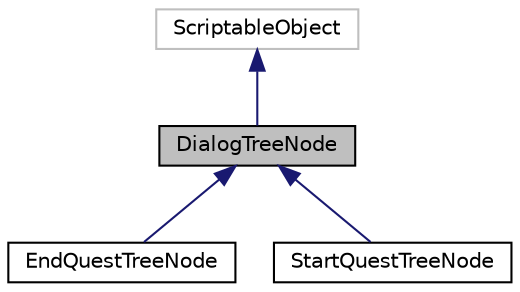 digraph "DialogTreeNode"
{
  edge [fontname="Helvetica",fontsize="10",labelfontname="Helvetica",labelfontsize="10"];
  node [fontname="Helvetica",fontsize="10",shape=record];
  Node0 [label="DialogTreeNode",height=0.2,width=0.4,color="black", fillcolor="grey75", style="filled", fontcolor="black"];
  Node1 -> Node0 [dir="back",color="midnightblue",fontsize="10",style="solid",fontname="Helvetica"];
  Node1 [label="ScriptableObject",height=0.2,width=0.4,color="grey75", fillcolor="white", style="filled"];
  Node0 -> Node2 [dir="back",color="midnightblue",fontsize="10",style="solid",fontname="Helvetica"];
  Node2 [label="EndQuestTreeNode",height=0.2,width=0.4,color="black", fillcolor="white", style="filled",URL="$class_end_quest_tree_node.html",tooltip="Developed by: Higor (hcmb) A RewardTreeNode will have a list of rewards that will be given for the pl..."];
  Node0 -> Node3 [dir="back",color="midnightblue",fontsize="10",style="solid",fontname="Helvetica"];
  Node3 [label="StartQuestTreeNode",height=0.2,width=0.4,color="black", fillcolor="white", style="filled",URL="$class_start_quest_tree_node.html",tooltip="Developed by: Higor (hcmb) A RewardTreeNode will have a list of rewards that will be given for the pl..."];
}
